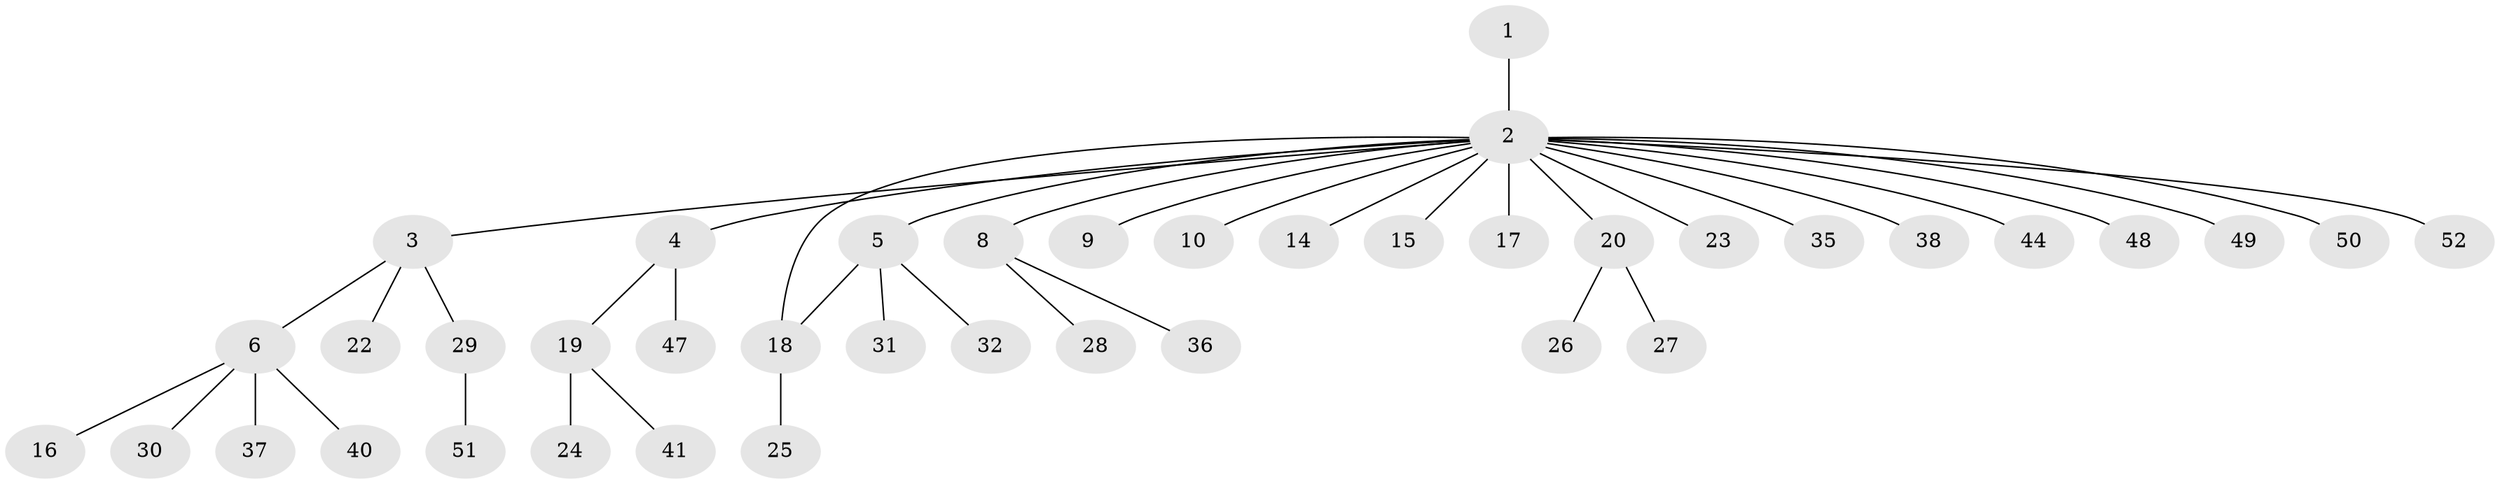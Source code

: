 // original degree distribution, {1: 0.6923076923076923, 21: 0.019230769230769232, 5: 0.019230769230769232, 3: 0.07692307692307693, 4: 0.057692307692307696, 6: 0.019230769230769232, 2: 0.11538461538461539}
// Generated by graph-tools (version 1.1) at 2025/11/02/27/25 16:11:09]
// undirected, 40 vertices, 40 edges
graph export_dot {
graph [start="1"]
  node [color=gray90,style=filled];
  1;
  2 [super="+7"];
  3 [super="+34"];
  4 [super="+13"];
  5 [super="+12"];
  6 [super="+11"];
  8 [super="+42"];
  9;
  10;
  14;
  15 [super="+39"];
  16;
  17;
  18;
  19 [super="+21"];
  20 [super="+46"];
  22;
  23;
  24;
  25 [super="+45"];
  26;
  27;
  28;
  29 [super="+33"];
  30;
  31;
  32;
  35;
  36;
  37;
  38;
  40 [super="+43"];
  41;
  44;
  47;
  48;
  49;
  50;
  51;
  52;
  1 -- 2;
  2 -- 3;
  2 -- 4;
  2 -- 5;
  2 -- 8;
  2 -- 9;
  2 -- 10;
  2 -- 14;
  2 -- 15;
  2 -- 17;
  2 -- 18;
  2 -- 20;
  2 -- 23;
  2 -- 35;
  2 -- 38;
  2 -- 44;
  2 -- 48;
  2 -- 49;
  2 -- 50;
  2 -- 52;
  3 -- 6;
  3 -- 22;
  3 -- 29;
  4 -- 47;
  4 -- 19;
  5 -- 18;
  5 -- 31;
  5 -- 32;
  6 -- 16;
  6 -- 30;
  6 -- 37;
  6 -- 40;
  8 -- 28;
  8 -- 36;
  18 -- 25;
  19 -- 41;
  19 -- 24;
  20 -- 26;
  20 -- 27;
  29 -- 51;
}
